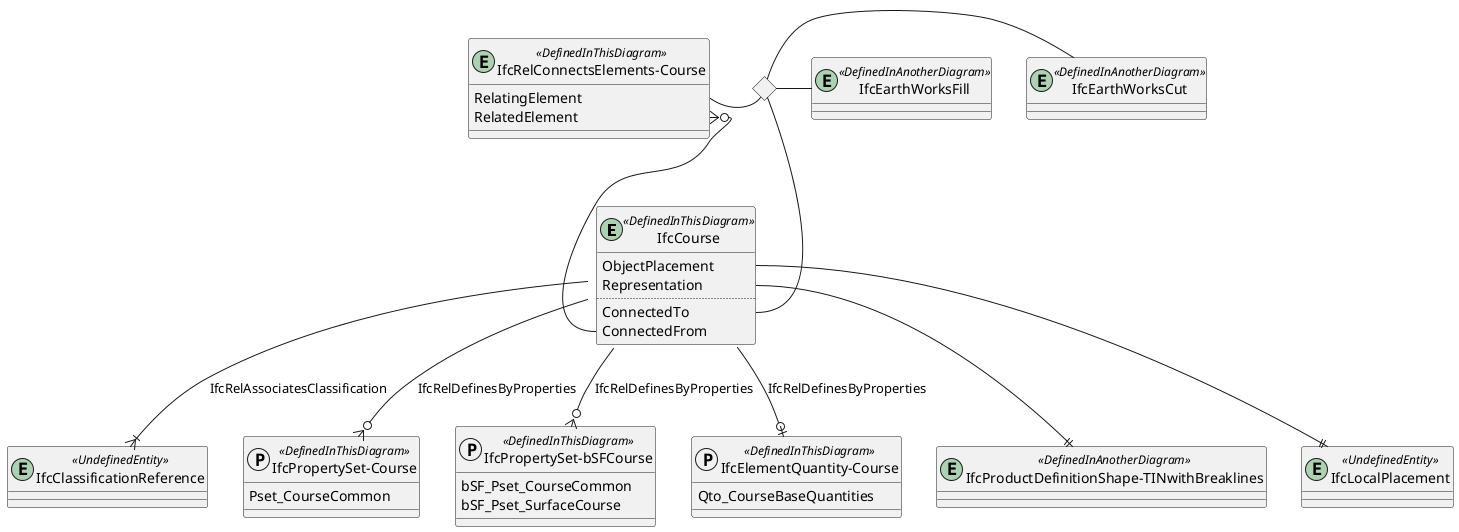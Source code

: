 @startuml 

entity IfcCourse <<DefinedInThisDiagram>>
{
  ObjectPlacement
  Representation
  ..
  ConnectedTo
  ConnectedFrom
}

entity IfcClassificationReference <<UndefinedEntity>>
IfcCourse --|{ IfcClassificationReference : IfcRelAssociatesClassification

entity "IfcProductDefinitionShape-TINwithBreaklines" <<DefinedInAnotherDiagram>>
IfcCourse::Representation --|| "IfcProductDefinitionShape-TINwithBreaklines"

entity IfcLocalPlacement <<UndefinedEntity>>
IfcCourse::ObjectPlacement --|| IfcLocalPlacement

protocol "IfcPropertySet-Course" <<DefinedInThisDiagram>>
{
    Pset_CourseCommon
}
IfcCourse --o{ "IfcPropertySet-Course" : IfcRelDefinesByProperties

protocol "IfcPropertySet-bSFCourse" <<DefinedInThisDiagram>>
{
    bSF_Pset_CourseCommon
    bSF_Pset_SurfaceCourse
}
IfcCourse --o{ "IfcPropertySet-bSFCourse" : IfcRelDefinesByProperties

protocol "IfcElementQuantity-Course" <<DefinedInThisDiagram>>
{
    Qto_CourseBaseQuantities
}
IfcCourse --o| "IfcElementQuantity-Course" : IfcRelDefinesByProperties

entity "IfcRelConnectsElements-Course" <<DefinedInThisDiagram>>
{
  RelatingElement
  RelatedElement
}
IfcCourse::ConnectedFrom --o{ "IfcRelConnectsElements-Course::RelatedElement" 

entity IfcEarthWorksCut <<DefinedInAnotherDiagram>>
entity IfcEarthWorksFill <<DefinedInAnotherDiagram>>

<> choice
"IfcRelConnectsElements-Course::RelatingElement" - choice
choice - IfcCourse::ConnectedTo
choice - IfcEarthWorksCut
choice - IfcEarthWorksFill

@enduml
